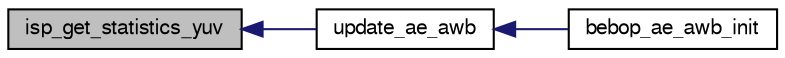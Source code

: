 digraph "isp_get_statistics_yuv"
{
  edge [fontname="FreeSans",fontsize="10",labelfontname="FreeSans",labelfontsize="10"];
  node [fontname="FreeSans",fontsize="10",shape=record];
  rankdir="LR";
  Node1 [label="isp_get_statistics_yuv",height=0.2,width=0.4,color="black", fillcolor="grey75", style="filled", fontcolor="black"];
  Node1 -> Node2 [dir="back",color="midnightblue",fontsize="10",style="solid",fontname="FreeSans"];
  Node2 [label="update_ae_awb",height=0.2,width=0.4,color="black", fillcolor="white", style="filled",URL="$bebop__ae__awb_8c.html#a8c0fd60f86284b6fea7ce86d81efcc04"];
  Node2 -> Node3 [dir="back",color="midnightblue",fontsize="10",style="solid",fontname="FreeSans"];
  Node3 [label="bebop_ae_awb_init",height=0.2,width=0.4,color="black", fillcolor="white", style="filled",URL="$bebop__ae__awb_8h.html#a488d91f59b9036f352ebc7fcafdedf7b"];
}
